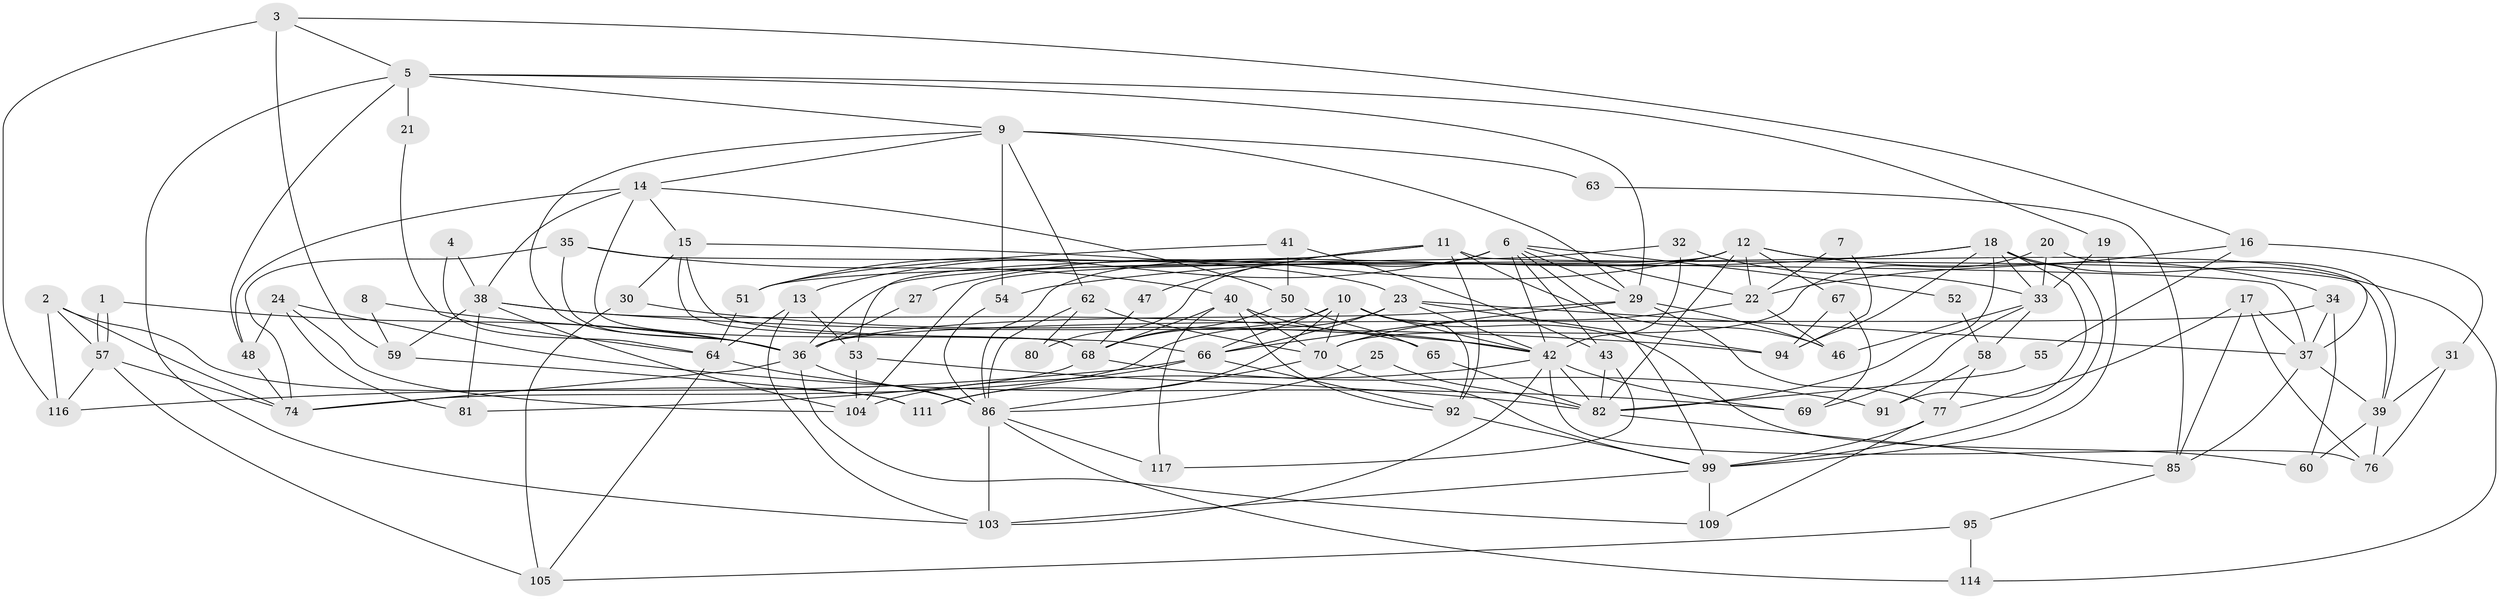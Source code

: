 // Generated by graph-tools (version 1.1) at 2025/23/03/03/25 07:23:57]
// undirected, 84 vertices, 197 edges
graph export_dot {
graph [start="1"]
  node [color=gray90,style=filled];
  1;
  2;
  3;
  4;
  5 [super="+45"];
  6 [super="+26"];
  7;
  8 [super="+49"];
  9 [super="+87"];
  10 [super="+112"];
  11;
  12 [super="+79"];
  13 [super="+84"];
  14 [super="+107"];
  15 [super="+61"];
  16;
  17 [super="+88"];
  18 [super="+75"];
  19;
  20;
  21;
  22 [super="+28"];
  23 [super="+102"];
  24;
  25;
  27;
  29 [super="+97"];
  30;
  31;
  32;
  33 [super="+56"];
  34;
  35;
  36 [super="+83"];
  37 [super="+72"];
  38 [super="+115"];
  39 [super="+89"];
  40 [super="+44"];
  41;
  42 [super="+98"];
  43;
  46 [super="+108"];
  47;
  48;
  50 [super="+118"];
  51;
  52;
  53;
  54 [super="+113"];
  55;
  57;
  58;
  59 [super="+119"];
  60;
  62;
  63;
  64 [super="+96"];
  65;
  66 [super="+106"];
  67 [super="+78"];
  68 [super="+73"];
  69 [super="+90"];
  70 [super="+71"];
  74 [super="+120"];
  76;
  77;
  80;
  81;
  82 [super="+93"];
  85 [super="+101"];
  86 [super="+110"];
  91;
  92;
  94;
  95;
  99 [super="+100"];
  103;
  104;
  105;
  109;
  111;
  114;
  116;
  117;
  1 -- 57;
  1 -- 57;
  1 -- 36;
  2 -- 57;
  2 -- 111;
  2 -- 74;
  2 -- 116;
  3 -- 5;
  3 -- 116;
  3 -- 16;
  3 -- 59;
  4 -- 64;
  4 -- 38;
  5 -- 103;
  5 -- 19;
  5 -- 48;
  5 -- 21;
  5 -- 9;
  5 -- 29;
  6 -- 43;
  6 -- 29;
  6 -- 99;
  6 -- 80;
  6 -- 51;
  6 -- 52;
  6 -- 42;
  6 -- 22;
  7 -- 22;
  7 -- 94;
  8 -- 36;
  8 -- 59 [weight=2];
  9 -- 36;
  9 -- 14;
  9 -- 54;
  9 -- 62;
  9 -- 63;
  9 -- 29;
  10 -- 42;
  10 -- 92;
  10 -- 60;
  10 -- 66;
  10 -- 111;
  10 -- 68;
  10 -- 70;
  11 -- 92;
  11 -- 13;
  11 -- 46 [weight=2];
  11 -- 47;
  11 -- 53;
  11 -- 39;
  12 -- 86;
  12 -- 104;
  12 -- 37;
  12 -- 34;
  12 -- 67;
  12 -- 82;
  12 -- 22;
  12 -- 27;
  13 -- 53;
  13 -- 64 [weight=2];
  13 -- 103;
  14 -- 68;
  14 -- 50;
  14 -- 38;
  14 -- 48;
  14 -- 15;
  15 -- 30;
  15 -- 66;
  15 -- 23 [weight=2];
  15 -- 68;
  16 -- 22;
  16 -- 31;
  16 -- 55;
  17 -- 85;
  17 -- 76;
  17 -- 77;
  17 -- 37;
  18 -- 91;
  18 -- 51;
  18 -- 54;
  18 -- 94;
  18 -- 99;
  18 -- 82;
  18 -- 114;
  18 -- 33;
  19 -- 99;
  19 -- 33;
  20 -- 33;
  20 -- 39;
  20 -- 70;
  21 -- 64;
  22 -- 46;
  22 -- 70;
  23 -- 66;
  23 -- 42;
  23 -- 74 [weight=2];
  23 -- 94;
  23 -- 37;
  24 -- 104;
  24 -- 48;
  24 -- 69;
  24 -- 81;
  25 -- 82;
  25 -- 86;
  27 -- 36;
  29 -- 46;
  29 -- 66;
  29 -- 36 [weight=2];
  29 -- 77;
  30 -- 105;
  30 -- 42;
  31 -- 39;
  31 -- 76;
  32 -- 42;
  32 -- 33;
  32 -- 36;
  33 -- 46;
  33 -- 58;
  33 -- 69;
  34 -- 36;
  34 -- 60;
  34 -- 37;
  35 -- 36;
  35 -- 40;
  35 -- 74;
  35 -- 37;
  36 -- 109;
  36 -- 74;
  36 -- 86;
  37 -- 39;
  37 -- 85;
  38 -- 94;
  38 -- 65;
  38 -- 104;
  38 -- 81;
  38 -- 59;
  39 -- 76;
  39 -- 60;
  40 -- 92;
  40 -- 117;
  40 -- 42;
  40 -- 68;
  40 -- 70;
  41 -- 51;
  41 -- 43;
  41 -- 50;
  42 -- 111;
  42 -- 76;
  42 -- 103;
  42 -- 69;
  42 -- 82;
  43 -- 117;
  43 -- 82;
  47 -- 68;
  48 -- 74;
  50 -- 65;
  50 -- 68;
  51 -- 64;
  52 -- 58;
  53 -- 104;
  53 -- 82;
  54 -- 86;
  55 -- 82;
  57 -- 116;
  57 -- 105;
  57 -- 74;
  58 -- 77;
  58 -- 91;
  59 -- 111;
  62 -- 70;
  62 -- 80;
  62 -- 86;
  63 -- 85;
  64 -- 86;
  64 -- 105;
  65 -- 82;
  66 -- 104;
  66 -- 116;
  66 -- 92;
  67 -- 69;
  67 -- 94;
  68 -- 91;
  68 -- 81;
  70 -- 99;
  70 -- 86;
  77 -- 109;
  77 -- 99;
  82 -- 85;
  85 -- 95;
  86 -- 103;
  86 -- 117;
  86 -- 114;
  92 -- 99;
  95 -- 114;
  95 -- 105;
  99 -- 109;
  99 -- 103;
}
